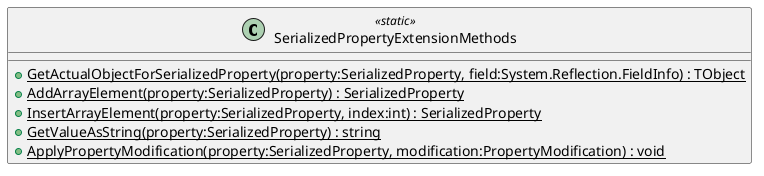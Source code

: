 @startuml
class SerializedPropertyExtensionMethods <<static>> {
    + {static} GetActualObjectForSerializedProperty(property:SerializedProperty, field:System.Reflection.FieldInfo) : TObject
    + {static} AddArrayElement(property:SerializedProperty) : SerializedProperty
    + {static} InsertArrayElement(property:SerializedProperty, index:int) : SerializedProperty
    + {static} GetValueAsString(property:SerializedProperty) : string
    + {static} ApplyPropertyModification(property:SerializedProperty, modification:PropertyModification) : void
}
@enduml
